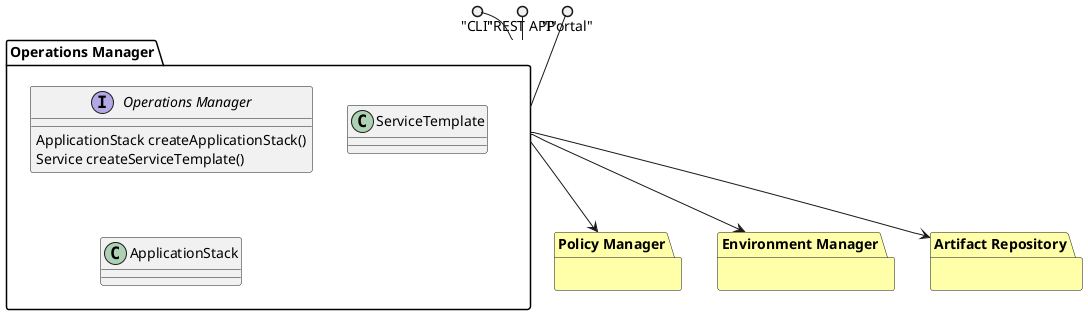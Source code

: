 @startuml

package "Operations Manager" {
  interface "Operations Manager" {
      ApplicationStack createApplicationStack()
      Service createServiceTemplate()
  }
  class ServiceTemplate {

  }
  class ApplicationStack {
  }
}
"CLI" ()-- "Operations Manager"
"REST API" ()-- "Operations Manager"
"Portal" ()-- "Operations Manager"

package "Policy Manager"  #ffffaa {}
package "Environment Manager" #ffffaa {}
package "Artifact Repository" #ffffaa {}

"Operations Manager" --> "Artifact Repository"
"Operations Manager" --> "Policy Manager"
"Operations Manager" --> "Environment Manager"

@enduml
